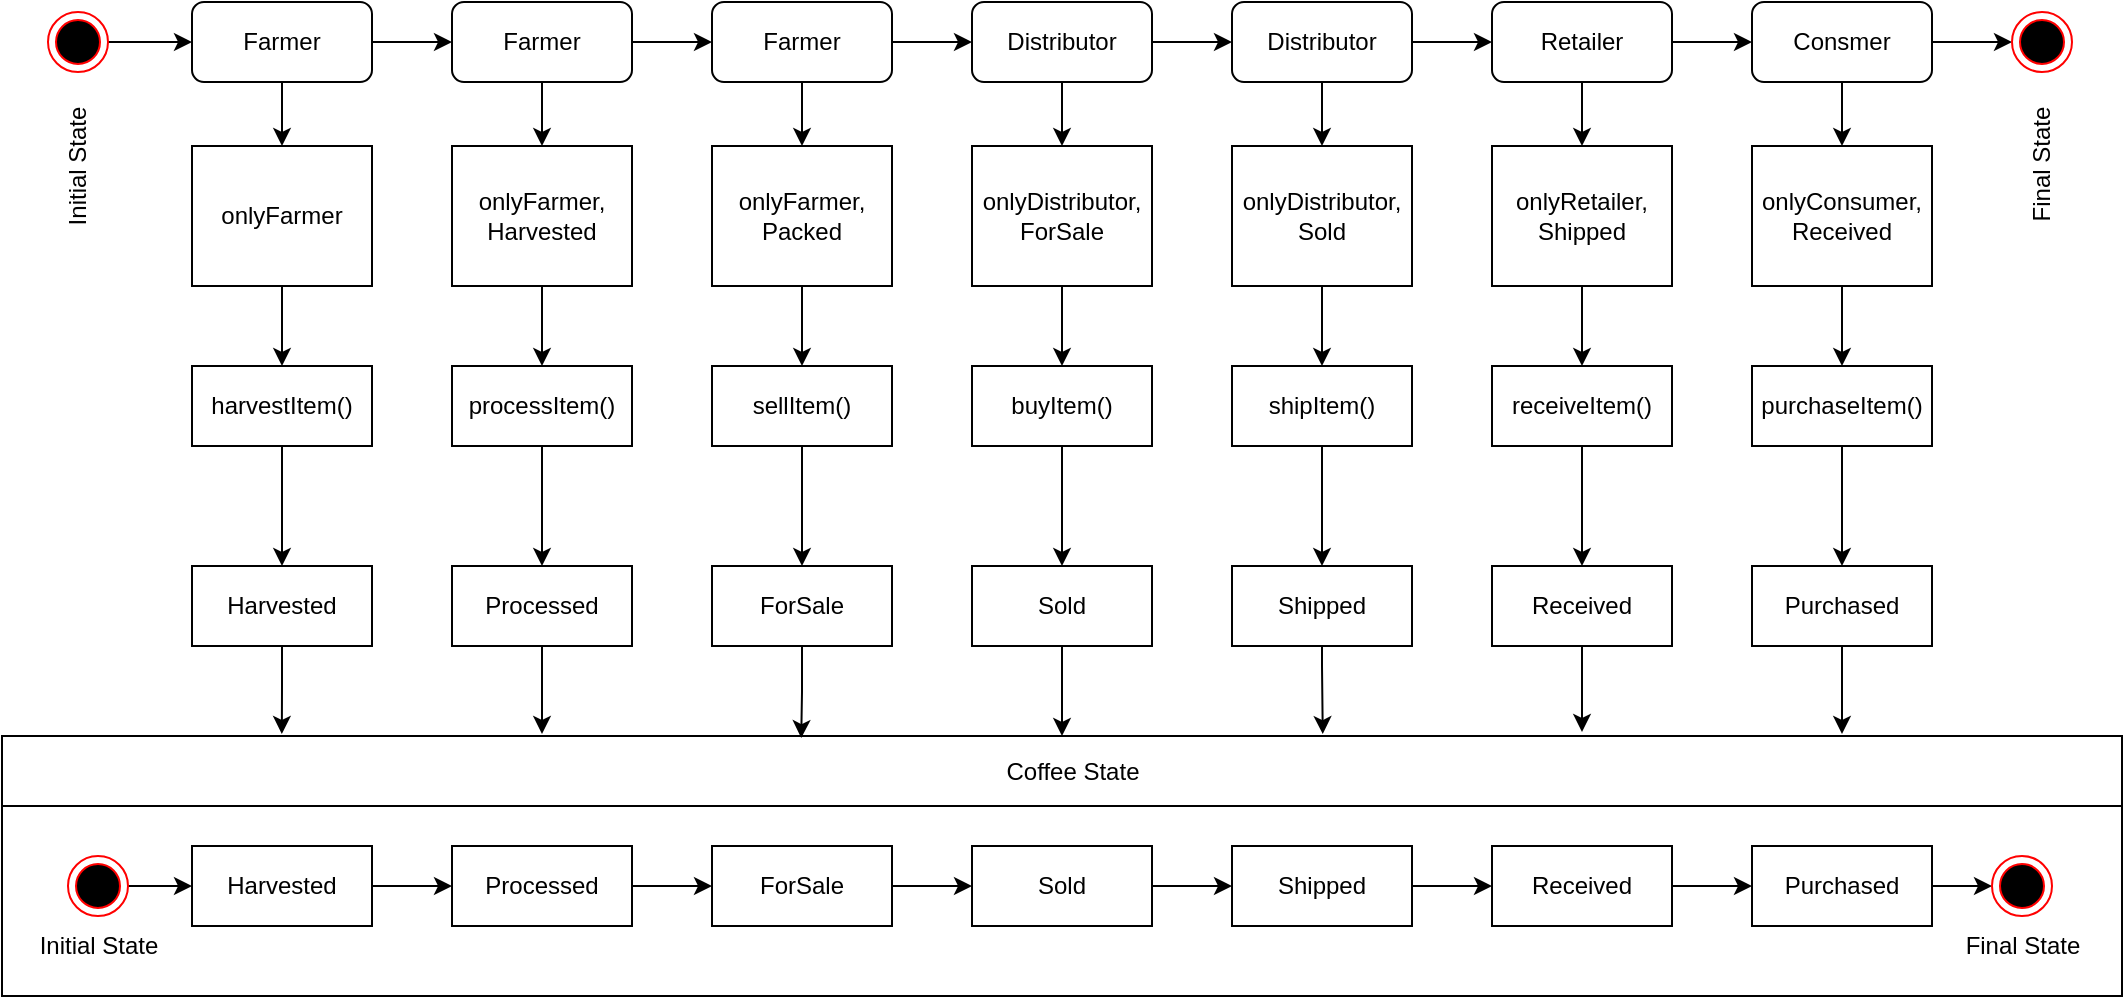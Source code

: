 <mxfile version="12.7.5" type="device"><diagram id="flQ2aFCzuu4EBeaYy1DL" name="Page-1"><mxGraphModel dx="1422" dy="762" grid="1" gridSize="10" guides="1" tooltips="1" connect="1" arrows="1" fold="1" page="1" pageScale="1" pageWidth="1100" pageHeight="850" math="0" shadow="0"><root><mxCell id="0"/><mxCell id="1" parent="0"/><mxCell id="KWRAkmv7MYcNwB8ssVgu-80" value="" style="rounded=0;whiteSpace=wrap;html=1;glass=0;" vertex="1" parent="1"><mxGeometry x="15" y="425" width="1060" height="130" as="geometry"/></mxCell><mxCell id="KWRAkmv7MYcNwB8ssVgu-79" value="" style="rounded=0;whiteSpace=wrap;html=1;glass=0;" vertex="1" parent="1"><mxGeometry x="15" y="460" width="1060" height="95" as="geometry"/></mxCell><mxCell id="KWRAkmv7MYcNwB8ssVgu-71" style="edgeStyle=orthogonalEdgeStyle;rounded=0;orthogonalLoop=1;jettySize=auto;html=1;exitX=1;exitY=0.5;exitDx=0;exitDy=0;entryX=0;entryY=0.5;entryDx=0;entryDy=0;" edge="1" parent="1" source="KWRAkmv7MYcNwB8ssVgu-1" target="KWRAkmv7MYcNwB8ssVgu-2"><mxGeometry relative="1" as="geometry"/></mxCell><mxCell id="KWRAkmv7MYcNwB8ssVgu-1" value="" style="ellipse;html=1;shape=endState;fillColor=#000000;strokeColor=#ff0000;" vertex="1" parent="1"><mxGeometry x="38" y="63" width="30" height="30" as="geometry"/></mxCell><mxCell id="KWRAkmv7MYcNwB8ssVgu-10" value="" style="edgeStyle=orthogonalEdgeStyle;rounded=0;orthogonalLoop=1;jettySize=auto;html=1;" edge="1" parent="1" source="KWRAkmv7MYcNwB8ssVgu-2" target="KWRAkmv7MYcNwB8ssVgu-9"><mxGeometry relative="1" as="geometry"/></mxCell><mxCell id="KWRAkmv7MYcNwB8ssVgu-27" style="edgeStyle=orthogonalEdgeStyle;rounded=0;orthogonalLoop=1;jettySize=auto;html=1;exitX=1;exitY=0.5;exitDx=0;exitDy=0;entryX=0;entryY=0.5;entryDx=0;entryDy=0;" edge="1" parent="1" source="KWRAkmv7MYcNwB8ssVgu-2" target="KWRAkmv7MYcNwB8ssVgu-21"><mxGeometry relative="1" as="geometry"/></mxCell><mxCell id="KWRAkmv7MYcNwB8ssVgu-2" value="Farmer" style="rounded=1;whiteSpace=wrap;html=1;" vertex="1" parent="1"><mxGeometry x="110" y="58" width="90" height="40" as="geometry"/></mxCell><mxCell id="KWRAkmv7MYcNwB8ssVgu-13" value="" style="edgeStyle=orthogonalEdgeStyle;rounded=0;orthogonalLoop=1;jettySize=auto;html=1;" edge="1" parent="1" source="KWRAkmv7MYcNwB8ssVgu-9" target="KWRAkmv7MYcNwB8ssVgu-12"><mxGeometry relative="1" as="geometry"/></mxCell><mxCell id="KWRAkmv7MYcNwB8ssVgu-9" value="onlyFarmer" style="rounded=0;whiteSpace=wrap;html=1;" vertex="1" parent="1"><mxGeometry x="110" y="130" width="90" height="70" as="geometry"/></mxCell><mxCell id="KWRAkmv7MYcNwB8ssVgu-16" value="" style="edgeStyle=orthogonalEdgeStyle;rounded=0;orthogonalLoop=1;jettySize=auto;html=1;" edge="1" parent="1" source="KWRAkmv7MYcNwB8ssVgu-12" target="KWRAkmv7MYcNwB8ssVgu-15"><mxGeometry relative="1" as="geometry"/></mxCell><mxCell id="KWRAkmv7MYcNwB8ssVgu-12" value="harvestItem()" style="rounded=0;whiteSpace=wrap;html=1;glass=0;" vertex="1" parent="1"><mxGeometry x="110" y="240" width="90" height="40" as="geometry"/></mxCell><mxCell id="KWRAkmv7MYcNwB8ssVgu-96" style="edgeStyle=orthogonalEdgeStyle;rounded=0;orthogonalLoop=1;jettySize=auto;html=1;entryX=0.132;entryY=-0.031;entryDx=0;entryDy=0;entryPerimeter=0;" edge="1" parent="1"><mxGeometry relative="1" as="geometry"><mxPoint x="155" y="380" as="sourcePoint"/><mxPoint x="154.92" y="423.97" as="targetPoint"/><Array as="points"><mxPoint x="155" y="400"/><mxPoint x="155" y="400"/></Array></mxGeometry></mxCell><mxCell id="KWRAkmv7MYcNwB8ssVgu-15" value="Harvested" style="rounded=0;whiteSpace=wrap;html=1;glass=0;" vertex="1" parent="1"><mxGeometry x="110" y="340" width="90" height="40" as="geometry"/></mxCell><mxCell id="KWRAkmv7MYcNwB8ssVgu-20" value="" style="edgeStyle=orthogonalEdgeStyle;rounded=0;orthogonalLoop=1;jettySize=auto;html=1;" edge="1" parent="1" source="KWRAkmv7MYcNwB8ssVgu-21" target="KWRAkmv7MYcNwB8ssVgu-23"><mxGeometry relative="1" as="geometry"/></mxCell><mxCell id="KWRAkmv7MYcNwB8ssVgu-35" style="edgeStyle=orthogonalEdgeStyle;rounded=0;orthogonalLoop=1;jettySize=auto;html=1;exitX=1;exitY=0.5;exitDx=0;exitDy=0;entryX=0;entryY=0.5;entryDx=0;entryDy=0;" edge="1" parent="1" source="KWRAkmv7MYcNwB8ssVgu-21" target="KWRAkmv7MYcNwB8ssVgu-29"><mxGeometry relative="1" as="geometry"/></mxCell><mxCell id="KWRAkmv7MYcNwB8ssVgu-21" value="Farmer" style="rounded=1;whiteSpace=wrap;html=1;" vertex="1" parent="1"><mxGeometry x="240" y="58" width="90" height="40" as="geometry"/></mxCell><mxCell id="KWRAkmv7MYcNwB8ssVgu-22" value="" style="edgeStyle=orthogonalEdgeStyle;rounded=0;orthogonalLoop=1;jettySize=auto;html=1;" edge="1" parent="1" source="KWRAkmv7MYcNwB8ssVgu-23" target="KWRAkmv7MYcNwB8ssVgu-25"><mxGeometry relative="1" as="geometry"/></mxCell><mxCell id="KWRAkmv7MYcNwB8ssVgu-23" value="onlyFarmer,&lt;br&gt;Harvested" style="rounded=0;whiteSpace=wrap;html=1;" vertex="1" parent="1"><mxGeometry x="240" y="130" width="90" height="70" as="geometry"/></mxCell><mxCell id="KWRAkmv7MYcNwB8ssVgu-24" value="" style="edgeStyle=orthogonalEdgeStyle;rounded=0;orthogonalLoop=1;jettySize=auto;html=1;" edge="1" parent="1" source="KWRAkmv7MYcNwB8ssVgu-25" target="KWRAkmv7MYcNwB8ssVgu-26"><mxGeometry relative="1" as="geometry"/></mxCell><mxCell id="KWRAkmv7MYcNwB8ssVgu-25" value="processItem()" style="rounded=0;whiteSpace=wrap;html=1;glass=0;" vertex="1" parent="1"><mxGeometry x="240" y="240" width="90" height="40" as="geometry"/></mxCell><mxCell id="KWRAkmv7MYcNwB8ssVgu-99" style="edgeStyle=orthogonalEdgeStyle;rounded=0;orthogonalLoop=1;jettySize=auto;html=1;exitX=0.5;exitY=1;exitDx=0;exitDy=0;exitPerimeter=0;" edge="1" parent="1" source="KWRAkmv7MYcNwB8ssVgu-26"><mxGeometry relative="1" as="geometry"><mxPoint x="285" y="424" as="targetPoint"/><mxPoint x="285" y="384" as="sourcePoint"/></mxGeometry></mxCell><mxCell id="KWRAkmv7MYcNwB8ssVgu-26" value="Processed" style="rounded=0;whiteSpace=wrap;html=1;glass=0;" vertex="1" parent="1"><mxGeometry x="240" y="340" width="90" height="40" as="geometry"/></mxCell><mxCell id="KWRAkmv7MYcNwB8ssVgu-28" value="" style="edgeStyle=orthogonalEdgeStyle;rounded=0;orthogonalLoop=1;jettySize=auto;html=1;" edge="1" parent="1" source="KWRAkmv7MYcNwB8ssVgu-29" target="KWRAkmv7MYcNwB8ssVgu-31"><mxGeometry relative="1" as="geometry"/></mxCell><mxCell id="KWRAkmv7MYcNwB8ssVgu-43" style="edgeStyle=orthogonalEdgeStyle;rounded=0;orthogonalLoop=1;jettySize=auto;html=1;exitX=1;exitY=0.5;exitDx=0;exitDy=0;entryX=0;entryY=0.5;entryDx=0;entryDy=0;" edge="1" parent="1" source="KWRAkmv7MYcNwB8ssVgu-29" target="KWRAkmv7MYcNwB8ssVgu-37"><mxGeometry relative="1" as="geometry"/></mxCell><mxCell id="KWRAkmv7MYcNwB8ssVgu-29" value="Farmer" style="rounded=1;whiteSpace=wrap;html=1;" vertex="1" parent="1"><mxGeometry x="370" y="58" width="90" height="40" as="geometry"/></mxCell><mxCell id="KWRAkmv7MYcNwB8ssVgu-30" value="" style="edgeStyle=orthogonalEdgeStyle;rounded=0;orthogonalLoop=1;jettySize=auto;html=1;" edge="1" parent="1" source="KWRAkmv7MYcNwB8ssVgu-31" target="KWRAkmv7MYcNwB8ssVgu-33"><mxGeometry relative="1" as="geometry"/></mxCell><mxCell id="KWRAkmv7MYcNwB8ssVgu-31" value="onlyFarmer,&lt;br&gt;Packed" style="rounded=0;whiteSpace=wrap;html=1;" vertex="1" parent="1"><mxGeometry x="370" y="130" width="90" height="70" as="geometry"/></mxCell><mxCell id="KWRAkmv7MYcNwB8ssVgu-32" value="" style="edgeStyle=orthogonalEdgeStyle;rounded=0;orthogonalLoop=1;jettySize=auto;html=1;" edge="1" parent="1" source="KWRAkmv7MYcNwB8ssVgu-33" target="KWRAkmv7MYcNwB8ssVgu-34"><mxGeometry relative="1" as="geometry"/></mxCell><mxCell id="KWRAkmv7MYcNwB8ssVgu-33" value="sellItem()" style="rounded=0;whiteSpace=wrap;html=1;glass=0;" vertex="1" parent="1"><mxGeometry x="370" y="240" width="90" height="40" as="geometry"/></mxCell><mxCell id="KWRAkmv7MYcNwB8ssVgu-100" style="edgeStyle=orthogonalEdgeStyle;rounded=0;orthogonalLoop=1;jettySize=auto;html=1;exitX=0.5;exitY=1;exitDx=0;exitDy=0;entryX=0.377;entryY=0.008;entryDx=0;entryDy=0;entryPerimeter=0;" edge="1" parent="1" source="KWRAkmv7MYcNwB8ssVgu-34" target="KWRAkmv7MYcNwB8ssVgu-80"><mxGeometry relative="1" as="geometry"><Array as="points"><mxPoint x="415" y="403"/><mxPoint x="415" y="403"/></Array></mxGeometry></mxCell><mxCell id="KWRAkmv7MYcNwB8ssVgu-34" value="ForSale" style="rounded=0;whiteSpace=wrap;html=1;glass=0;" vertex="1" parent="1"><mxGeometry x="370" y="340" width="90" height="40" as="geometry"/></mxCell><mxCell id="KWRAkmv7MYcNwB8ssVgu-36" value="" style="edgeStyle=orthogonalEdgeStyle;rounded=0;orthogonalLoop=1;jettySize=auto;html=1;" edge="1" parent="1" source="KWRAkmv7MYcNwB8ssVgu-37" target="KWRAkmv7MYcNwB8ssVgu-39"><mxGeometry relative="1" as="geometry"/></mxCell><mxCell id="KWRAkmv7MYcNwB8ssVgu-51" style="edgeStyle=orthogonalEdgeStyle;rounded=0;orthogonalLoop=1;jettySize=auto;html=1;entryX=0;entryY=0.5;entryDx=0;entryDy=0;" edge="1" parent="1" source="KWRAkmv7MYcNwB8ssVgu-37" target="KWRAkmv7MYcNwB8ssVgu-45"><mxGeometry relative="1" as="geometry"/></mxCell><mxCell id="KWRAkmv7MYcNwB8ssVgu-37" value="Distributor" style="rounded=1;whiteSpace=wrap;html=1;" vertex="1" parent="1"><mxGeometry x="500" y="58" width="90" height="40" as="geometry"/></mxCell><mxCell id="KWRAkmv7MYcNwB8ssVgu-38" value="" style="edgeStyle=orthogonalEdgeStyle;rounded=0;orthogonalLoop=1;jettySize=auto;html=1;" edge="1" parent="1" source="KWRAkmv7MYcNwB8ssVgu-39" target="KWRAkmv7MYcNwB8ssVgu-41"><mxGeometry relative="1" as="geometry"/></mxCell><mxCell id="KWRAkmv7MYcNwB8ssVgu-39" value="onlyDistributor,&lt;br&gt;ForSale" style="rounded=0;whiteSpace=wrap;html=1;" vertex="1" parent="1"><mxGeometry x="500" y="130" width="90" height="70" as="geometry"/></mxCell><mxCell id="KWRAkmv7MYcNwB8ssVgu-40" value="" style="edgeStyle=orthogonalEdgeStyle;rounded=0;orthogonalLoop=1;jettySize=auto;html=1;" edge="1" parent="1" source="KWRAkmv7MYcNwB8ssVgu-41" target="KWRAkmv7MYcNwB8ssVgu-42"><mxGeometry relative="1" as="geometry"/></mxCell><mxCell id="KWRAkmv7MYcNwB8ssVgu-41" value="buyItem()" style="rounded=0;whiteSpace=wrap;html=1;glass=0;" vertex="1" parent="1"><mxGeometry x="500" y="240" width="90" height="40" as="geometry"/></mxCell><mxCell id="KWRAkmv7MYcNwB8ssVgu-101" style="edgeStyle=orthogonalEdgeStyle;rounded=0;orthogonalLoop=1;jettySize=auto;html=1;exitX=0.5;exitY=1;exitDx=0;exitDy=0;entryX=0.5;entryY=0;entryDx=0;entryDy=0;" edge="1" parent="1" source="KWRAkmv7MYcNwB8ssVgu-42" target="KWRAkmv7MYcNwB8ssVgu-80"><mxGeometry relative="1" as="geometry"/></mxCell><mxCell id="KWRAkmv7MYcNwB8ssVgu-42" value="Sold" style="rounded=0;whiteSpace=wrap;html=1;glass=0;" vertex="1" parent="1"><mxGeometry x="500" y="340" width="90" height="40" as="geometry"/></mxCell><mxCell id="KWRAkmv7MYcNwB8ssVgu-44" value="" style="edgeStyle=orthogonalEdgeStyle;rounded=0;orthogonalLoop=1;jettySize=auto;html=1;" edge="1" parent="1" source="KWRAkmv7MYcNwB8ssVgu-45" target="KWRAkmv7MYcNwB8ssVgu-47"><mxGeometry relative="1" as="geometry"/></mxCell><mxCell id="KWRAkmv7MYcNwB8ssVgu-59" style="edgeStyle=orthogonalEdgeStyle;rounded=0;orthogonalLoop=1;jettySize=auto;html=1;exitX=1;exitY=0.5;exitDx=0;exitDy=0;entryX=0;entryY=0.5;entryDx=0;entryDy=0;" edge="1" parent="1" source="KWRAkmv7MYcNwB8ssVgu-45" target="KWRAkmv7MYcNwB8ssVgu-53"><mxGeometry relative="1" as="geometry"/></mxCell><mxCell id="KWRAkmv7MYcNwB8ssVgu-45" value="Distributor" style="rounded=1;whiteSpace=wrap;html=1;" vertex="1" parent="1"><mxGeometry x="630" y="58" width="90" height="40" as="geometry"/></mxCell><mxCell id="KWRAkmv7MYcNwB8ssVgu-46" value="" style="edgeStyle=orthogonalEdgeStyle;rounded=0;orthogonalLoop=1;jettySize=auto;html=1;" edge="1" parent="1" source="KWRAkmv7MYcNwB8ssVgu-47" target="KWRAkmv7MYcNwB8ssVgu-49"><mxGeometry relative="1" as="geometry"/></mxCell><mxCell id="KWRAkmv7MYcNwB8ssVgu-47" value="onlyDistributor,&lt;br&gt;Sold" style="rounded=0;whiteSpace=wrap;html=1;" vertex="1" parent="1"><mxGeometry x="630" y="130" width="90" height="70" as="geometry"/></mxCell><mxCell id="KWRAkmv7MYcNwB8ssVgu-48" value="" style="edgeStyle=orthogonalEdgeStyle;rounded=0;orthogonalLoop=1;jettySize=auto;html=1;" edge="1" parent="1" source="KWRAkmv7MYcNwB8ssVgu-49" target="KWRAkmv7MYcNwB8ssVgu-50"><mxGeometry relative="1" as="geometry"/></mxCell><mxCell id="KWRAkmv7MYcNwB8ssVgu-49" value="shipItem()" style="rounded=0;whiteSpace=wrap;html=1;glass=0;" vertex="1" parent="1"><mxGeometry x="630" y="240" width="90" height="40" as="geometry"/></mxCell><mxCell id="KWRAkmv7MYcNwB8ssVgu-102" style="edgeStyle=orthogonalEdgeStyle;rounded=0;orthogonalLoop=1;jettySize=auto;html=1;entryX=0.623;entryY=-0.023;entryDx=0;entryDy=0;entryPerimeter=0;" edge="1" parent="1"><mxGeometry relative="1" as="geometry"><mxPoint x="675" y="380" as="sourcePoint"/><mxPoint x="675.38" y="424.01" as="targetPoint"/><Array as="points"><mxPoint x="675" y="390"/><mxPoint x="675" y="390"/></Array></mxGeometry></mxCell><mxCell id="KWRAkmv7MYcNwB8ssVgu-50" value="Shipped" style="rounded=0;whiteSpace=wrap;html=1;glass=0;" vertex="1" parent="1"><mxGeometry x="630" y="340" width="90" height="40" as="geometry"/></mxCell><mxCell id="KWRAkmv7MYcNwB8ssVgu-52" value="" style="edgeStyle=orthogonalEdgeStyle;rounded=0;orthogonalLoop=1;jettySize=auto;html=1;" edge="1" parent="1" source="KWRAkmv7MYcNwB8ssVgu-53" target="KWRAkmv7MYcNwB8ssVgu-55"><mxGeometry relative="1" as="geometry"/></mxCell><mxCell id="KWRAkmv7MYcNwB8ssVgu-67" style="edgeStyle=orthogonalEdgeStyle;rounded=0;orthogonalLoop=1;jettySize=auto;html=1;exitX=1;exitY=0.5;exitDx=0;exitDy=0;entryX=0;entryY=0.5;entryDx=0;entryDy=0;" edge="1" parent="1" source="KWRAkmv7MYcNwB8ssVgu-53" target="KWRAkmv7MYcNwB8ssVgu-61"><mxGeometry relative="1" as="geometry"/></mxCell><mxCell id="KWRAkmv7MYcNwB8ssVgu-53" value="Retailer" style="rounded=1;whiteSpace=wrap;html=1;" vertex="1" parent="1"><mxGeometry x="760" y="58" width="90" height="40" as="geometry"/></mxCell><mxCell id="KWRAkmv7MYcNwB8ssVgu-54" value="" style="edgeStyle=orthogonalEdgeStyle;rounded=0;orthogonalLoop=1;jettySize=auto;html=1;" edge="1" parent="1" source="KWRAkmv7MYcNwB8ssVgu-55" target="KWRAkmv7MYcNwB8ssVgu-57"><mxGeometry relative="1" as="geometry"/></mxCell><mxCell id="KWRAkmv7MYcNwB8ssVgu-55" value="onlyRetailer,&lt;br&gt;Shipped" style="rounded=0;whiteSpace=wrap;html=1;" vertex="1" parent="1"><mxGeometry x="760" y="130" width="90" height="70" as="geometry"/></mxCell><mxCell id="KWRAkmv7MYcNwB8ssVgu-56" value="" style="edgeStyle=orthogonalEdgeStyle;rounded=0;orthogonalLoop=1;jettySize=auto;html=1;" edge="1" parent="1" source="KWRAkmv7MYcNwB8ssVgu-57" target="KWRAkmv7MYcNwB8ssVgu-58"><mxGeometry relative="1" as="geometry"/></mxCell><mxCell id="KWRAkmv7MYcNwB8ssVgu-57" value="receiveItem()" style="rounded=0;whiteSpace=wrap;html=1;glass=0;" vertex="1" parent="1"><mxGeometry x="760" y="240" width="90" height="40" as="geometry"/></mxCell><mxCell id="KWRAkmv7MYcNwB8ssVgu-107" style="edgeStyle=orthogonalEdgeStyle;rounded=0;orthogonalLoop=1;jettySize=auto;html=1;" edge="1" parent="1"><mxGeometry relative="1" as="geometry"><mxPoint x="805" y="423" as="targetPoint"/><mxPoint x="805" y="380" as="sourcePoint"/></mxGeometry></mxCell><mxCell id="KWRAkmv7MYcNwB8ssVgu-58" value="Received" style="rounded=0;whiteSpace=wrap;html=1;glass=0;" vertex="1" parent="1"><mxGeometry x="760" y="340" width="90" height="40" as="geometry"/></mxCell><mxCell id="KWRAkmv7MYcNwB8ssVgu-60" value="" style="edgeStyle=orthogonalEdgeStyle;rounded=0;orthogonalLoop=1;jettySize=auto;html=1;" edge="1" parent="1" source="KWRAkmv7MYcNwB8ssVgu-61" target="KWRAkmv7MYcNwB8ssVgu-63"><mxGeometry relative="1" as="geometry"/></mxCell><mxCell id="KWRAkmv7MYcNwB8ssVgu-69" style="edgeStyle=orthogonalEdgeStyle;rounded=0;orthogonalLoop=1;jettySize=auto;html=1;exitX=1;exitY=0.5;exitDx=0;exitDy=0;entryX=0;entryY=0.5;entryDx=0;entryDy=0;" edge="1" parent="1" source="KWRAkmv7MYcNwB8ssVgu-61" target="KWRAkmv7MYcNwB8ssVgu-68"><mxGeometry relative="1" as="geometry"/></mxCell><mxCell id="KWRAkmv7MYcNwB8ssVgu-61" value="Consmer" style="rounded=1;whiteSpace=wrap;html=1;" vertex="1" parent="1"><mxGeometry x="890" y="58" width="90" height="40" as="geometry"/></mxCell><mxCell id="KWRAkmv7MYcNwB8ssVgu-62" value="" style="edgeStyle=orthogonalEdgeStyle;rounded=0;orthogonalLoop=1;jettySize=auto;html=1;" edge="1" parent="1" source="KWRAkmv7MYcNwB8ssVgu-63" target="KWRAkmv7MYcNwB8ssVgu-65"><mxGeometry relative="1" as="geometry"/></mxCell><mxCell id="KWRAkmv7MYcNwB8ssVgu-63" value="onlyConsumer,&lt;br&gt;Received" style="rounded=0;whiteSpace=wrap;html=1;" vertex="1" parent="1"><mxGeometry x="890" y="130" width="90" height="70" as="geometry"/></mxCell><mxCell id="KWRAkmv7MYcNwB8ssVgu-64" value="" style="edgeStyle=orthogonalEdgeStyle;rounded=0;orthogonalLoop=1;jettySize=auto;html=1;" edge="1" parent="1" source="KWRAkmv7MYcNwB8ssVgu-65" target="KWRAkmv7MYcNwB8ssVgu-66"><mxGeometry relative="1" as="geometry"/></mxCell><mxCell id="KWRAkmv7MYcNwB8ssVgu-65" value="purchaseItem()" style="rounded=0;whiteSpace=wrap;html=1;glass=0;" vertex="1" parent="1"><mxGeometry x="890" y="240" width="90" height="40" as="geometry"/></mxCell><mxCell id="KWRAkmv7MYcNwB8ssVgu-109" style="edgeStyle=orthogonalEdgeStyle;rounded=0;orthogonalLoop=1;jettySize=auto;html=1;exitX=0.5;exitY=1;exitDx=0;exitDy=0;" edge="1" parent="1" source="KWRAkmv7MYcNwB8ssVgu-66"><mxGeometry relative="1" as="geometry"><mxPoint x="935" y="424" as="targetPoint"/><mxPoint x="935" y="384" as="sourcePoint"/></mxGeometry></mxCell><mxCell id="KWRAkmv7MYcNwB8ssVgu-66" value="Purchased" style="rounded=0;whiteSpace=wrap;html=1;glass=0;" vertex="1" parent="1"><mxGeometry x="890" y="340" width="90" height="40" as="geometry"/></mxCell><mxCell id="KWRAkmv7MYcNwB8ssVgu-68" value="" style="ellipse;html=1;shape=endState;fillColor=#000000;strokeColor=#ff0000;" vertex="1" parent="1"><mxGeometry x="1020" y="63" width="30" height="30" as="geometry"/></mxCell><mxCell id="KWRAkmv7MYcNwB8ssVgu-86" style="edgeStyle=orthogonalEdgeStyle;rounded=0;orthogonalLoop=1;jettySize=auto;html=1;exitX=1;exitY=0.5;exitDx=0;exitDy=0;" edge="1" parent="1" source="KWRAkmv7MYcNwB8ssVgu-72" target="KWRAkmv7MYcNwB8ssVgu-73"><mxGeometry relative="1" as="geometry"/></mxCell><mxCell id="KWRAkmv7MYcNwB8ssVgu-72" value="Harvested" style="rounded=0;whiteSpace=wrap;html=1;glass=0;" vertex="1" parent="1"><mxGeometry x="110" y="480" width="90" height="40" as="geometry"/></mxCell><mxCell id="KWRAkmv7MYcNwB8ssVgu-87" style="edgeStyle=orthogonalEdgeStyle;rounded=0;orthogonalLoop=1;jettySize=auto;html=1;exitX=1;exitY=0.5;exitDx=0;exitDy=0;entryX=0;entryY=0.5;entryDx=0;entryDy=0;" edge="1" parent="1" source="KWRAkmv7MYcNwB8ssVgu-73" target="KWRAkmv7MYcNwB8ssVgu-74"><mxGeometry relative="1" as="geometry"/></mxCell><mxCell id="KWRAkmv7MYcNwB8ssVgu-73" value="Processed" style="rounded=0;whiteSpace=wrap;html=1;glass=0;" vertex="1" parent="1"><mxGeometry x="240" y="480" width="90" height="40" as="geometry"/></mxCell><mxCell id="KWRAkmv7MYcNwB8ssVgu-88" style="edgeStyle=orthogonalEdgeStyle;rounded=0;orthogonalLoop=1;jettySize=auto;html=1;exitX=1;exitY=0.5;exitDx=0;exitDy=0;" edge="1" parent="1" source="KWRAkmv7MYcNwB8ssVgu-74" target="KWRAkmv7MYcNwB8ssVgu-75"><mxGeometry relative="1" as="geometry"/></mxCell><mxCell id="KWRAkmv7MYcNwB8ssVgu-74" value="ForSale" style="rounded=0;whiteSpace=wrap;html=1;glass=0;" vertex="1" parent="1"><mxGeometry x="370" y="480" width="90" height="40" as="geometry"/></mxCell><mxCell id="KWRAkmv7MYcNwB8ssVgu-89" style="edgeStyle=orthogonalEdgeStyle;rounded=0;orthogonalLoop=1;jettySize=auto;html=1;exitX=1;exitY=0.5;exitDx=0;exitDy=0;entryX=0;entryY=0.5;entryDx=0;entryDy=0;" edge="1" parent="1" source="KWRAkmv7MYcNwB8ssVgu-75" target="KWRAkmv7MYcNwB8ssVgu-76"><mxGeometry relative="1" as="geometry"/></mxCell><mxCell id="KWRAkmv7MYcNwB8ssVgu-75" value="Sold" style="rounded=0;whiteSpace=wrap;html=1;glass=0;" vertex="1" parent="1"><mxGeometry x="500" y="480" width="90" height="40" as="geometry"/></mxCell><mxCell id="KWRAkmv7MYcNwB8ssVgu-90" style="edgeStyle=orthogonalEdgeStyle;rounded=0;orthogonalLoop=1;jettySize=auto;html=1;exitX=1;exitY=0.5;exitDx=0;exitDy=0;entryX=0;entryY=0.5;entryDx=0;entryDy=0;" edge="1" parent="1" source="KWRAkmv7MYcNwB8ssVgu-76" target="KWRAkmv7MYcNwB8ssVgu-77"><mxGeometry relative="1" as="geometry"/></mxCell><mxCell id="KWRAkmv7MYcNwB8ssVgu-76" value="Shipped" style="rounded=0;whiteSpace=wrap;html=1;glass=0;" vertex="1" parent="1"><mxGeometry x="630" y="480" width="90" height="40" as="geometry"/></mxCell><mxCell id="KWRAkmv7MYcNwB8ssVgu-91" style="edgeStyle=orthogonalEdgeStyle;rounded=0;orthogonalLoop=1;jettySize=auto;html=1;exitX=1;exitY=0.5;exitDx=0;exitDy=0;entryX=0;entryY=0.5;entryDx=0;entryDy=0;" edge="1" parent="1" source="KWRAkmv7MYcNwB8ssVgu-77" target="KWRAkmv7MYcNwB8ssVgu-78"><mxGeometry relative="1" as="geometry"/></mxCell><mxCell id="KWRAkmv7MYcNwB8ssVgu-77" value="Received" style="rounded=0;whiteSpace=wrap;html=1;glass=0;" vertex="1" parent="1"><mxGeometry x="760" y="480" width="90" height="40" as="geometry"/></mxCell><mxCell id="KWRAkmv7MYcNwB8ssVgu-93" style="edgeStyle=orthogonalEdgeStyle;rounded=0;orthogonalLoop=1;jettySize=auto;html=1;exitX=1;exitY=0.5;exitDx=0;exitDy=0;entryX=0;entryY=0.5;entryDx=0;entryDy=0;" edge="1" parent="1" source="KWRAkmv7MYcNwB8ssVgu-78" target="KWRAkmv7MYcNwB8ssVgu-92"><mxGeometry relative="1" as="geometry"/></mxCell><mxCell id="KWRAkmv7MYcNwB8ssVgu-78" value="Purchased" style="rounded=0;whiteSpace=wrap;html=1;glass=0;" vertex="1" parent="1"><mxGeometry x="890" y="480" width="90" height="40" as="geometry"/></mxCell><mxCell id="KWRAkmv7MYcNwB8ssVgu-81" value="Coffee State" style="text;html=1;strokeColor=none;fillColor=none;align=center;verticalAlign=middle;whiteSpace=wrap;rounded=0;glass=0;" vertex="1" parent="1"><mxGeometry x="483" y="433" width="135" height="20" as="geometry"/></mxCell><mxCell id="KWRAkmv7MYcNwB8ssVgu-82" value="Initial State" style="text;html=1;strokeColor=none;fillColor=none;align=center;verticalAlign=middle;whiteSpace=wrap;rounded=0;glass=0;rotation=-90;" vertex="1" parent="1"><mxGeometry x="13" y="130" width="80" height="20" as="geometry"/></mxCell><mxCell id="KWRAkmv7MYcNwB8ssVgu-83" value="Final State" style="text;html=1;strokeColor=none;fillColor=none;align=center;verticalAlign=middle;whiteSpace=wrap;rounded=0;glass=0;rotation=-90;" vertex="1" parent="1"><mxGeometry x="995" y="129" width="80" height="20" as="geometry"/></mxCell><mxCell id="KWRAkmv7MYcNwB8ssVgu-85" style="edgeStyle=orthogonalEdgeStyle;rounded=0;orthogonalLoop=1;jettySize=auto;html=1;exitX=1;exitY=0.5;exitDx=0;exitDy=0;" edge="1" parent="1" source="KWRAkmv7MYcNwB8ssVgu-84" target="KWRAkmv7MYcNwB8ssVgu-72"><mxGeometry relative="1" as="geometry"/></mxCell><mxCell id="KWRAkmv7MYcNwB8ssVgu-84" value="" style="ellipse;html=1;shape=endState;fillColor=#000000;strokeColor=#ff0000;" vertex="1" parent="1"><mxGeometry x="48" y="485" width="30" height="30" as="geometry"/></mxCell><mxCell id="KWRAkmv7MYcNwB8ssVgu-92" value="" style="ellipse;html=1;shape=endState;fillColor=#000000;strokeColor=#ff0000;" vertex="1" parent="1"><mxGeometry x="1010" y="485" width="30" height="30" as="geometry"/></mxCell><mxCell id="KWRAkmv7MYcNwB8ssVgu-94" value="Initial State" style="text;html=1;strokeColor=none;fillColor=none;align=center;verticalAlign=middle;whiteSpace=wrap;rounded=0;glass=0;" vertex="1" parent="1"><mxGeometry x="29.5" y="520" width="67" height="20" as="geometry"/></mxCell><mxCell id="KWRAkmv7MYcNwB8ssVgu-95" value="Final State" style="text;html=1;strokeColor=none;fillColor=none;align=center;verticalAlign=middle;whiteSpace=wrap;rounded=0;glass=0;" vertex="1" parent="1"><mxGeometry x="991.5" y="520" width="67" height="20" as="geometry"/></mxCell></root></mxGraphModel></diagram></mxfile>